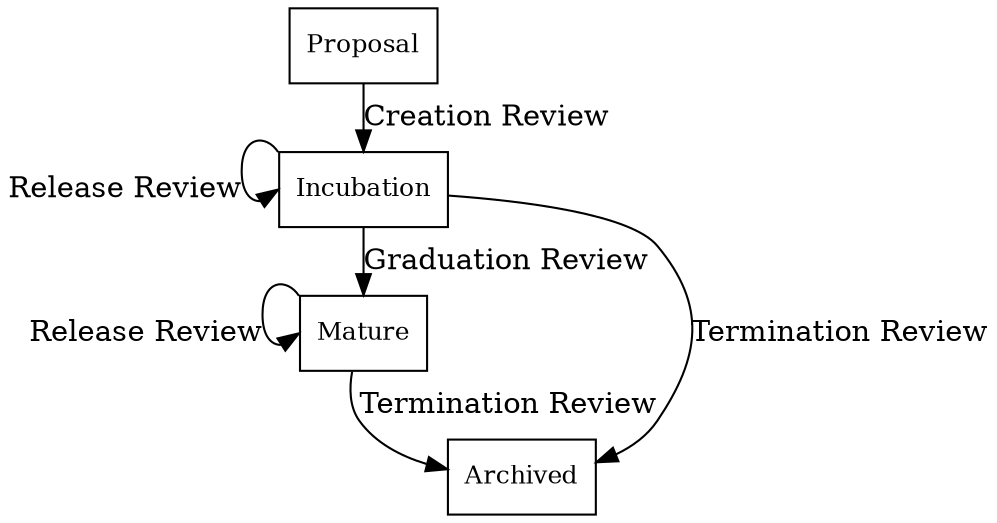 digraph {
	// Graph properties
	bgcolor=transparent
	
    graph [ranksep="0.25", nodesep="0.25"];
    
	// Nodes that define the key points in the process
	node [shape=box;style=filled;fillcolor=white;fontsize=12]
	proposal [label="Proposal", group=g1]
	incubation [label="Incubation", group=g1]
	mature [label="Mature", group=g1]
	archived [label="Archived"]
	
	proposal -> incubation [label="Creation Review"]
	incubation -> mature [label="Graduation Review"]
	incubation:nw -> incubation:w [label="Release Review"]
	mature:nw -> mature:w [label="Release Review"]
	incubation -> archived [label="Termination Review"]
	mature -> archived [label="Termination Review"]
}